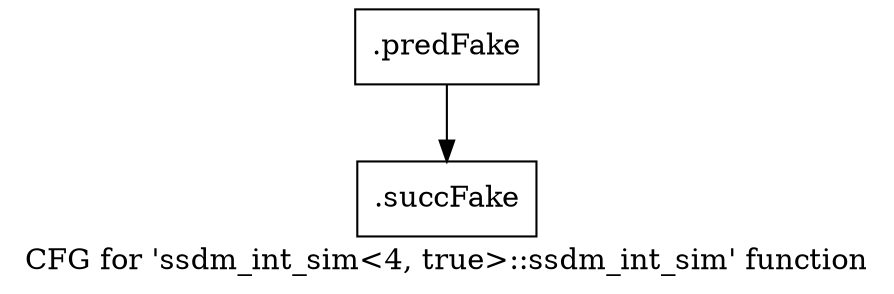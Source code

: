 digraph "CFG for 'ssdm_int_sim\<4, true\>::ssdm_int_sim' function" {
	label="CFG for 'ssdm_int_sim\<4, true\>::ssdm_int_sim' function";

	Node0x4532250 [shape=record,filename="",linenumber="",label="{.predFake}"];
	Node0x4532250 -> Node0x439a0f0[ callList="" memoryops="" filename="/media/miguel/NewVolume/Linux/Xilinx/Vitis_HLS/2020.2/include/ap_common.h" execusionnum="1759"];
	Node0x439a0f0 [shape=record,filename="/media/miguel/NewVolume/Linux/Xilinx/Vitis_HLS/2020.2/include/ap_common.h",linenumber="642",label="{.succFake}"];
}
